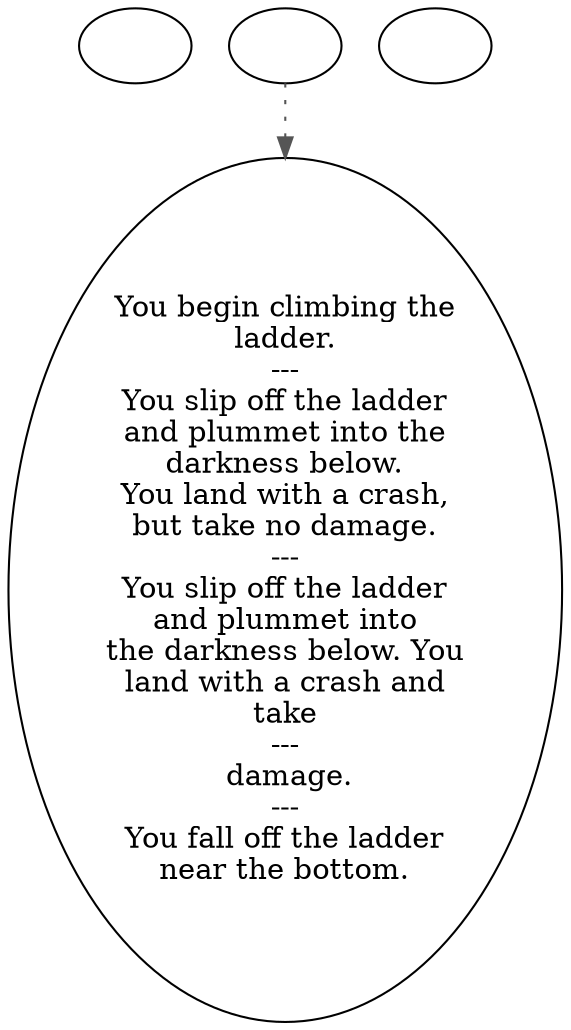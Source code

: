digraph BVLAD {
  "start" [style=filled       fillcolor="#FFFFFF"       color="#000000"]
  "start" [label=""]
  "do_stuff" [style=filled       fillcolor="#FFFFFF"       color="#000000"]
  "do_stuff" -> "ladder01" [style=dotted color="#555555"]
  "do_stuff" [label=""]
  "ladderend" [style=filled       fillcolor="#FFFFFF"       color="#000000"]
  "ladderend" [label=""]
  "ladder01" [style=filled       fillcolor="#FFFFFF"       color="#000000"]
  "ladder01" [label="You begin climbing the\nladder.\n---\nYou slip off the ladder\nand plummet into the\ndarkness below.\nYou land with a crash,\nbut take no damage.\n---\nYou slip off the ladder\nand plummet into\nthe darkness below. You\nland with a crash and\ntake\n---\n damage.\n---\nYou fall off the ladder\nnear the bottom."]
}